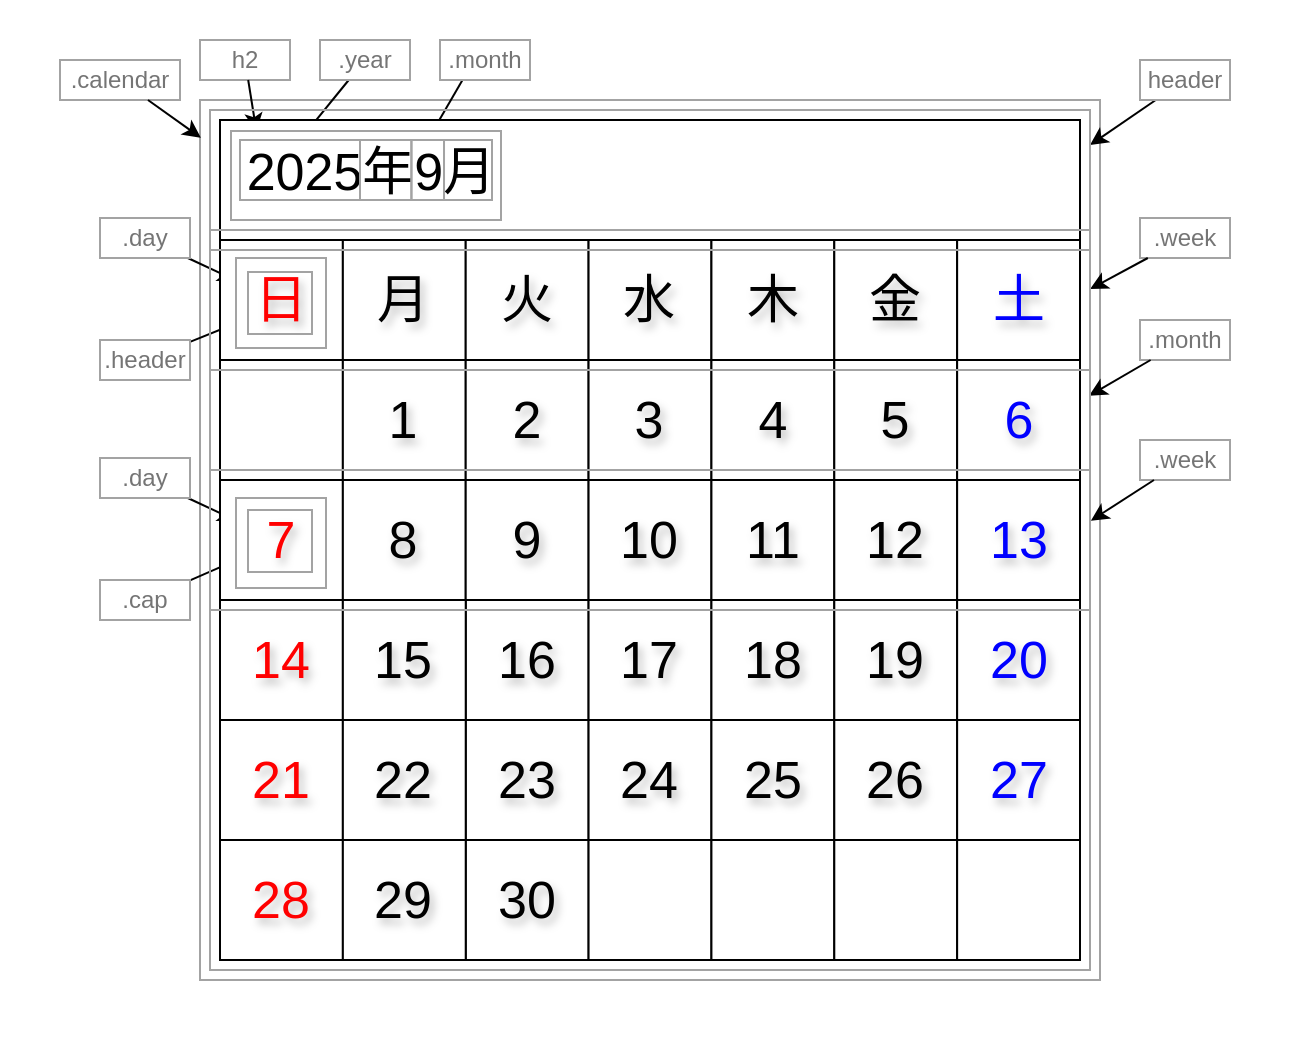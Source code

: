 <mxfile>
    <diagram id="SCU5DN29UaH0Jmi82Fon" name="グリッド表示">
        <mxGraphModel dx="1216" dy="779" grid="1" gridSize="10" guides="1" tooltips="1" connect="1" arrows="1" fold="1" page="1" pageScale="1" pageWidth="827" pageHeight="1169" math="0" shadow="0">
            <root>
                <mxCell id="0"/>
                <mxCell id="1" parent="0"/>
                <mxCell id="kNxxIQX6q6KvaHjpF66y-141" value="" style="group" parent="1" vertex="1" connectable="0">
                    <mxGeometry width="650" height="520" as="geometry"/>
                </mxCell>
                <mxCell id="Ry6TbUcTh6-znkTq9k22-141" value="" style="rounded=0;whiteSpace=wrap;html=1;fillColor=default;strokeColor=none;" parent="kNxxIQX6q6KvaHjpF66y-141" vertex="1">
                    <mxGeometry width="650" height="520" as="geometry"/>
                </mxCell>
                <mxCell id="134" value="" style="rounded=0;whiteSpace=wrap;html=1;fillColor=none;strokeColor=#A3A3A3;" parent="kNxxIQX6q6KvaHjpF66y-141" vertex="1">
                    <mxGeometry x="100" y="50" width="450" height="440" as="geometry"/>
                </mxCell>
                <mxCell id="113" style="edgeStyle=none;html=1;entryX=0.5;entryY=0;entryDx=0;entryDy=0;" parent="kNxxIQX6q6KvaHjpF66y-141" source="112" target="50" edge="1">
                    <mxGeometry relative="1" as="geometry"/>
                </mxCell>
                <mxCell id="112" value=".year" style="rounded=0;whiteSpace=wrap;html=1;fillColor=none;strokeColor=light-dark(#a3a3a3, #ededed);fontStyle=0;fontColor=#757575;" parent="kNxxIQX6q6KvaHjpF66y-141" vertex="1">
                    <mxGeometry x="160" y="20" width="45" height="20" as="geometry"/>
                </mxCell>
                <mxCell id="115" style="edgeStyle=none;html=1;exitX=0.25;exitY=1;exitDx=0;exitDy=0;entryX=0.5;entryY=0;entryDx=0;entryDy=0;" parent="kNxxIQX6q6KvaHjpF66y-141" source="114" target="52" edge="1">
                    <mxGeometry relative="1" as="geometry"/>
                </mxCell>
                <mxCell id="114" value=".month" style="rounded=0;whiteSpace=wrap;html=1;fillColor=none;strokeColor=light-dark(#a3a3a3, #ededed);fontStyle=0;fontColor=#757575;" parent="kNxxIQX6q6KvaHjpF66y-141" vertex="1">
                    <mxGeometry x="220" y="20" width="45" height="20" as="geometry"/>
                </mxCell>
                <mxCell id="116" value=".week" style="rounded=0;whiteSpace=wrap;html=1;fillColor=none;strokeColor=light-dark(#a3a3a3, #ededed);fontStyle=0;fontColor=#757575;" parent="kNxxIQX6q6KvaHjpF66y-141" vertex="1">
                    <mxGeometry x="570" y="109" width="45" height="20" as="geometry"/>
                </mxCell>
                <mxCell id="117" style="edgeStyle=none;html=1;entryX=1;entryY=0.422;entryDx=0;entryDy=0;entryPerimeter=0;" parent="kNxxIQX6q6KvaHjpF66y-141" source="116" target="55" edge="1">
                    <mxGeometry relative="1" as="geometry"/>
                </mxCell>
                <mxCell id="118" value=".week" style="rounded=0;whiteSpace=wrap;html=1;fillColor=none;strokeColor=light-dark(#a3a3a3, #ededed);fontStyle=0;fontColor=#757575;" parent="kNxxIQX6q6KvaHjpF66y-141" vertex="1">
                    <mxGeometry x="570" y="220" width="45" height="20" as="geometry"/>
                </mxCell>
                <mxCell id="119" style="edgeStyle=none;html=1;entryX=1.001;entryY=0.362;entryDx=0;entryDy=0;entryPerimeter=0;" parent="kNxxIQX6q6KvaHjpF66y-141" source="118" target="107" edge="1">
                    <mxGeometry relative="1" as="geometry"/>
                </mxCell>
                <mxCell id="121" style="edgeStyle=none;html=1;entryX=0;entryY=0.25;entryDx=0;entryDy=0;" parent="kNxxIQX6q6KvaHjpF66y-141" source="120" target="106" edge="1">
                    <mxGeometry relative="1" as="geometry"/>
                </mxCell>
                <mxCell id="120" value=".day" style="rounded=0;whiteSpace=wrap;html=1;fillColor=none;strokeColor=light-dark(#a3a3a3, #ededed);fontStyle=0;fontColor=#757575;" parent="kNxxIQX6q6KvaHjpF66y-141" vertex="1">
                    <mxGeometry x="50" y="109" width="45" height="20" as="geometry"/>
                </mxCell>
                <mxCell id="123" style="edgeStyle=none;html=1;entryX=0;entryY=0.25;entryDx=0;entryDy=0;" parent="kNxxIQX6q6KvaHjpF66y-141" source="122" target="108" edge="1">
                    <mxGeometry relative="1" as="geometry"/>
                </mxCell>
                <mxCell id="122" value=".day" style="rounded=0;whiteSpace=wrap;html=1;fillColor=none;strokeColor=light-dark(#a3a3a3, #ededed);fontStyle=0;fontColor=#757575;" parent="kNxxIQX6q6KvaHjpF66y-141" vertex="1">
                    <mxGeometry x="50" y="229" width="45" height="20" as="geometry"/>
                </mxCell>
                <mxCell id="127" style="edgeStyle=none;html=1;" parent="kNxxIQX6q6KvaHjpF66y-141" source="126" target="124" edge="1">
                    <mxGeometry relative="1" as="geometry"/>
                </mxCell>
                <mxCell id="126" value=".cap" style="rounded=0;whiteSpace=wrap;html=1;fillColor=none;strokeColor=light-dark(#a3a3a3, #ededed);fontStyle=0;fontColor=#757575;" parent="kNxxIQX6q6KvaHjpF66y-141" vertex="1">
                    <mxGeometry x="50" y="290" width="45" height="20" as="geometry"/>
                </mxCell>
                <mxCell id="130" style="edgeStyle=none;html=1;entryX=1;entryY=0.25;entryDx=0;entryDy=0;" parent="kNxxIQX6q6KvaHjpF66y-141" source="129" target="128" edge="1">
                    <mxGeometry relative="1" as="geometry"/>
                </mxCell>
                <mxCell id="129" value="header" style="rounded=0;whiteSpace=wrap;html=1;fillColor=none;strokeColor=light-dark(#a3a3a3, #ededed);fontStyle=0;fontColor=#757575;" parent="kNxxIQX6q6KvaHjpF66y-141" vertex="1">
                    <mxGeometry x="570" y="30" width="45" height="20" as="geometry"/>
                </mxCell>
                <mxCell id="132" value="h2" style="rounded=0;whiteSpace=wrap;html=1;fillColor=none;strokeColor=light-dark(#a3a3a3, #ededed);fontStyle=0;fontColor=#757575;" parent="kNxxIQX6q6KvaHjpF66y-141" vertex="1">
                    <mxGeometry x="100" y="20" width="45" height="20" as="geometry"/>
                </mxCell>
                <mxCell id="133" style="edgeStyle=none;html=1;entryX=0.094;entryY=0.001;entryDx=0;entryDy=0;entryPerimeter=0;" parent="kNxxIQX6q6KvaHjpF66y-141" source="132" target="131" edge="1">
                    <mxGeometry relative="1" as="geometry"/>
                </mxCell>
                <mxCell id="135" value=".calendar" style="rounded=0;whiteSpace=wrap;html=1;fillColor=none;strokeColor=light-dark(#a3a3a3, #ededed);fontStyle=0;fontColor=#757575;" parent="kNxxIQX6q6KvaHjpF66y-141" vertex="1">
                    <mxGeometry x="30" y="30" width="60" height="20" as="geometry"/>
                </mxCell>
                <mxCell id="137" style="edgeStyle=none;html=1;entryX=0.001;entryY=0.043;entryDx=0;entryDy=0;entryPerimeter=0;" parent="kNxxIQX6q6KvaHjpF66y-141" source="135" target="134" edge="1">
                    <mxGeometry relative="1" as="geometry"/>
                </mxCell>
                <mxCell id="141" style="edgeStyle=none;html=1;entryX=0;entryY=0.75;entryDx=0;entryDy=0;" parent="kNxxIQX6q6KvaHjpF66y-141" source="140" target="138" edge="1">
                    <mxGeometry relative="1" as="geometry"/>
                </mxCell>
                <mxCell id="140" value=".header" style="rounded=0;whiteSpace=wrap;html=1;fillColor=none;strokeColor=light-dark(#a3a3a3, #ededed);fontStyle=0;fontColor=#757575;" parent="kNxxIQX6q6KvaHjpF66y-141" vertex="1">
                    <mxGeometry x="50" y="170" width="45" height="20" as="geometry"/>
                </mxCell>
                <mxCell id="iskRbFnMrTEnTFIFkzji-142" value=".month" style="rounded=0;whiteSpace=wrap;html=1;fillColor=none;strokeColor=light-dark(#a3a3a3, #ededed);fontStyle=0;fontColor=#757575;" parent="kNxxIQX6q6KvaHjpF66y-141" vertex="1">
                    <mxGeometry x="570" y="160" width="45" height="20" as="geometry"/>
                </mxCell>
                <mxCell id="iskRbFnMrTEnTFIFkzji-143" style="edgeStyle=none;html=1;entryX=0.999;entryY=0.224;entryDx=0;entryDy=0;entryPerimeter=0;" parent="kNxxIQX6q6KvaHjpF66y-141" source="iskRbFnMrTEnTFIFkzji-142" target="iskRbFnMrTEnTFIFkzji-141" edge="1">
                    <mxGeometry relative="1" as="geometry"/>
                </mxCell>
                <mxCell id="2" value="日" style="rounded=0;whiteSpace=wrap;html=1;fontSize=26;fontColor=light-dark(#ff0000, #ededed);textShadow=1;" parent="kNxxIQX6q6KvaHjpF66y-141" vertex="1">
                    <mxGeometry x="110" y="120" width="61.429" height="60" as="geometry"/>
                </mxCell>
                <mxCell id="3" value="月" style="rounded=0;whiteSpace=wrap;html=1;fontSize=26;fontColor=light-dark(#000000,#EDEDED);textShadow=1;" parent="kNxxIQX6q6KvaHjpF66y-141" vertex="1">
                    <mxGeometry x="171.429" y="120" width="61.429" height="60" as="geometry"/>
                </mxCell>
                <mxCell id="4" value="火" style="rounded=0;whiteSpace=wrap;html=1;fontSize=26;fontColor=light-dark(#000000,#EDEDED);textShadow=1;" parent="kNxxIQX6q6KvaHjpF66y-141" vertex="1">
                    <mxGeometry x="232.857" y="120" width="61.429" height="60" as="geometry"/>
                </mxCell>
                <mxCell id="5" value="水" style="rounded=0;whiteSpace=wrap;html=1;fontSize=26;fontColor=light-dark(#000000,#EDEDED);textShadow=1;" parent="kNxxIQX6q6KvaHjpF66y-141" vertex="1">
                    <mxGeometry x="294.286" y="120" width="61.429" height="60" as="geometry"/>
                </mxCell>
                <mxCell id="6" value="木" style="rounded=0;whiteSpace=wrap;html=1;fontSize=26;fontColor=light-dark(#000000,#EDEDED);textShadow=1;" parent="kNxxIQX6q6KvaHjpF66y-141" vertex="1">
                    <mxGeometry x="355.714" y="120" width="61.429" height="60" as="geometry"/>
                </mxCell>
                <mxCell id="7" value="金" style="rounded=0;whiteSpace=wrap;html=1;fontSize=26;fontColor=light-dark(#000000,#EDEDED);textShadow=1;" parent="kNxxIQX6q6KvaHjpF66y-141" vertex="1">
                    <mxGeometry x="417.143" y="120" width="61.429" height="60" as="geometry"/>
                </mxCell>
                <mxCell id="8" value="土" style="rounded=0;whiteSpace=wrap;html=1;fontSize=26;fontColor=light-dark(#0000FF,#EDEDED);textShadow=1;" parent="kNxxIQX6q6KvaHjpF66y-141" vertex="1">
                    <mxGeometry x="478.571" y="120" width="61.429" height="60" as="geometry"/>
                </mxCell>
                <mxCell id="10" value="" style="rounded=0;whiteSpace=wrap;html=1;fontSize=26;" parent="kNxxIQX6q6KvaHjpF66y-141" vertex="1">
                    <mxGeometry x="110" y="60" width="430" height="60" as="geometry"/>
                </mxCell>
                <mxCell id="9" value="2025年9月" style="text;html=1;align=center;verticalAlign=middle;resizable=0;points=[];autosize=1;strokeColor=none;fillColor=none;fontSize=26;" parent="kNxxIQX6q6KvaHjpF66y-141" vertex="1">
                    <mxGeometry x="110" y="66" width="150" height="40" as="geometry"/>
                </mxCell>
                <mxCell id="11" value="" style="rounded=0;whiteSpace=wrap;html=1;fontSize=26;fontColor=light-dark(#ff0000, #ededed);textShadow=1;" parent="kNxxIQX6q6KvaHjpF66y-141" vertex="1">
                    <mxGeometry x="110" y="180" width="61.429" height="60" as="geometry"/>
                </mxCell>
                <mxCell id="12" value="1" style="rounded=0;whiteSpace=wrap;html=1;fontSize=26;fontColor=light-dark(#000000,#EDEDED);textShadow=1;" parent="kNxxIQX6q6KvaHjpF66y-141" vertex="1">
                    <mxGeometry x="171.429" y="180" width="61.429" height="60" as="geometry"/>
                </mxCell>
                <mxCell id="13" value="2" style="rounded=0;whiteSpace=wrap;html=1;fontSize=26;fontColor=light-dark(#000000,#EDEDED);textShadow=1;" parent="kNxxIQX6q6KvaHjpF66y-141" vertex="1">
                    <mxGeometry x="232.857" y="180" width="61.429" height="60" as="geometry"/>
                </mxCell>
                <mxCell id="14" value="3" style="rounded=0;whiteSpace=wrap;html=1;fontSize=26;fontColor=light-dark(#000000,#EDEDED);textShadow=1;" parent="kNxxIQX6q6KvaHjpF66y-141" vertex="1">
                    <mxGeometry x="294.286" y="180" width="61.429" height="60" as="geometry"/>
                </mxCell>
                <mxCell id="15" value="4" style="rounded=0;whiteSpace=wrap;html=1;fontSize=26;fontColor=light-dark(#000000,#EDEDED);textShadow=1;" parent="kNxxIQX6q6KvaHjpF66y-141" vertex="1">
                    <mxGeometry x="355.714" y="180" width="61.429" height="60" as="geometry"/>
                </mxCell>
                <mxCell id="16" value="5" style="rounded=0;whiteSpace=wrap;html=1;fontSize=26;fontColor=light-dark(#000000,#EDEDED);textShadow=1;" parent="kNxxIQX6q6KvaHjpF66y-141" vertex="1">
                    <mxGeometry x="417.143" y="180" width="61.429" height="60" as="geometry"/>
                </mxCell>
                <mxCell id="17" value="6" style="rounded=0;whiteSpace=wrap;html=1;fontSize=26;fontColor=light-dark(#0000FF,#EDEDED);textShadow=1;" parent="kNxxIQX6q6KvaHjpF66y-141" vertex="1">
                    <mxGeometry x="478.571" y="180" width="61.429" height="60" as="geometry"/>
                </mxCell>
                <mxCell id="18" value="7" style="rounded=0;whiteSpace=wrap;html=1;fontSize=26;fontColor=light-dark(#ff0000, #ededed);textShadow=1;" parent="kNxxIQX6q6KvaHjpF66y-141" vertex="1">
                    <mxGeometry x="110" y="240" width="61.429" height="60" as="geometry"/>
                </mxCell>
                <mxCell id="19" value="8" style="rounded=0;whiteSpace=wrap;html=1;fontSize=26;fontColor=light-dark(#000000,#EDEDED);textShadow=1;" parent="kNxxIQX6q6KvaHjpF66y-141" vertex="1">
                    <mxGeometry x="171.429" y="240" width="61.429" height="60" as="geometry"/>
                </mxCell>
                <mxCell id="20" value="9" style="rounded=0;whiteSpace=wrap;html=1;fontSize=26;fontColor=light-dark(#000000,#EDEDED);textShadow=1;" parent="kNxxIQX6q6KvaHjpF66y-141" vertex="1">
                    <mxGeometry x="232.857" y="240" width="61.429" height="60" as="geometry"/>
                </mxCell>
                <mxCell id="21" value="10" style="rounded=0;whiteSpace=wrap;html=1;fontSize=26;fontColor=light-dark(#000000,#EDEDED);textShadow=1;" parent="kNxxIQX6q6KvaHjpF66y-141" vertex="1">
                    <mxGeometry x="294.286" y="240" width="61.429" height="60" as="geometry"/>
                </mxCell>
                <mxCell id="22" value="11" style="rounded=0;whiteSpace=wrap;html=1;fontSize=26;fontColor=light-dark(#000000,#EDEDED);textShadow=1;" parent="kNxxIQX6q6KvaHjpF66y-141" vertex="1">
                    <mxGeometry x="355.714" y="240" width="61.429" height="60" as="geometry"/>
                </mxCell>
                <mxCell id="23" value="12" style="rounded=0;whiteSpace=wrap;html=1;fontSize=26;fontColor=light-dark(#000000,#EDEDED);textShadow=1;" parent="kNxxIQX6q6KvaHjpF66y-141" vertex="1">
                    <mxGeometry x="417.143" y="240" width="61.429" height="60" as="geometry"/>
                </mxCell>
                <mxCell id="24" value="13" style="rounded=0;whiteSpace=wrap;html=1;fontSize=26;fontColor=light-dark(#0000FF,#EDEDED);textShadow=1;" parent="kNxxIQX6q6KvaHjpF66y-141" vertex="1">
                    <mxGeometry x="478.571" y="240" width="61.429" height="60" as="geometry"/>
                </mxCell>
                <mxCell id="25" value="14" style="rounded=0;whiteSpace=wrap;html=1;fontSize=26;fontColor=light-dark(#ff0000, #ededed);textShadow=1;" parent="kNxxIQX6q6KvaHjpF66y-141" vertex="1">
                    <mxGeometry x="110" y="300" width="61.429" height="60" as="geometry"/>
                </mxCell>
                <mxCell id="26" value="16" style="rounded=0;whiteSpace=wrap;html=1;fontSize=26;fontColor=light-dark(#000000,#EDEDED);textShadow=1;" parent="kNxxIQX6q6KvaHjpF66y-141" vertex="1">
                    <mxGeometry x="232.857" y="300" width="61.429" height="60" as="geometry"/>
                </mxCell>
                <mxCell id="27" value="17" style="rounded=0;whiteSpace=wrap;html=1;fontSize=26;fontColor=light-dark(#000000,#EDEDED);textShadow=1;" parent="kNxxIQX6q6KvaHjpF66y-141" vertex="1">
                    <mxGeometry x="294.286" y="300" width="61.429" height="60" as="geometry"/>
                </mxCell>
                <mxCell id="28" value="18" style="rounded=0;whiteSpace=wrap;html=1;fontSize=26;fontColor=light-dark(#000000,#EDEDED);textShadow=1;" parent="kNxxIQX6q6KvaHjpF66y-141" vertex="1">
                    <mxGeometry x="355.714" y="300" width="61.429" height="60" as="geometry"/>
                </mxCell>
                <mxCell id="29" value="19" style="rounded=0;whiteSpace=wrap;html=1;fontSize=26;fontColor=light-dark(#000000,#EDEDED);textShadow=1;" parent="kNxxIQX6q6KvaHjpF66y-141" vertex="1">
                    <mxGeometry x="417.143" y="300" width="61.429" height="60" as="geometry"/>
                </mxCell>
                <mxCell id="30" value="20" style="rounded=0;whiteSpace=wrap;html=1;fontSize=26;fontColor=light-dark(#0000FF,#EDEDED);textShadow=1;" parent="kNxxIQX6q6KvaHjpF66y-141" vertex="1">
                    <mxGeometry x="478.571" y="300" width="61.429" height="60" as="geometry"/>
                </mxCell>
                <mxCell id="32" value="21" style="rounded=0;whiteSpace=wrap;html=1;fontSize=26;fontColor=light-dark(#ff0000, #ededed);textShadow=1;" parent="kNxxIQX6q6KvaHjpF66y-141" vertex="1">
                    <mxGeometry x="110" y="360" width="61.429" height="60" as="geometry"/>
                </mxCell>
                <mxCell id="33" value="23" style="rounded=0;whiteSpace=wrap;html=1;fontSize=26;fontColor=light-dark(#000000,#EDEDED);textShadow=1;" parent="kNxxIQX6q6KvaHjpF66y-141" vertex="1">
                    <mxGeometry x="232.857" y="360" width="61.429" height="60" as="geometry"/>
                </mxCell>
                <mxCell id="34" value="24" style="rounded=0;whiteSpace=wrap;html=1;fontSize=26;fontColor=light-dark(#000000,#EDEDED);textShadow=1;" parent="kNxxIQX6q6KvaHjpF66y-141" vertex="1">
                    <mxGeometry x="294.286" y="360" width="61.429" height="60" as="geometry"/>
                </mxCell>
                <mxCell id="35" value="25" style="rounded=0;whiteSpace=wrap;html=1;fontSize=26;fontColor=light-dark(#000000,#EDEDED);textShadow=1;" parent="kNxxIQX6q6KvaHjpF66y-141" vertex="1">
                    <mxGeometry x="355.714" y="360" width="61.429" height="60" as="geometry"/>
                </mxCell>
                <mxCell id="36" value="26" style="rounded=0;whiteSpace=wrap;html=1;fontSize=26;fontColor=light-dark(#000000,#EDEDED);textShadow=1;" parent="kNxxIQX6q6KvaHjpF66y-141" vertex="1">
                    <mxGeometry x="417.143" y="360" width="61.429" height="60" as="geometry"/>
                </mxCell>
                <mxCell id="37" value="27" style="rounded=0;whiteSpace=wrap;html=1;fontSize=26;fontColor=light-dark(#0000FF,#EDEDED);textShadow=1;" parent="kNxxIQX6q6KvaHjpF66y-141" vertex="1">
                    <mxGeometry x="478.571" y="360" width="61.429" height="60" as="geometry"/>
                </mxCell>
                <mxCell id="39" value="28" style="rounded=0;whiteSpace=wrap;html=1;fontSize=26;fontColor=light-dark(#ff0000, #ededed);textShadow=1;" parent="kNxxIQX6q6KvaHjpF66y-141" vertex="1">
                    <mxGeometry x="110" y="420" width="61.429" height="60" as="geometry"/>
                </mxCell>
                <mxCell id="40" value="30" style="rounded=0;whiteSpace=wrap;html=1;fontSize=26;fontColor=light-dark(#000000,#EDEDED);textShadow=1;" parent="kNxxIQX6q6KvaHjpF66y-141" vertex="1">
                    <mxGeometry x="232.857" y="420" width="61.429" height="60" as="geometry"/>
                </mxCell>
                <mxCell id="41" value="" style="rounded=0;whiteSpace=wrap;html=1;fontSize=26;fontColor=light-dark(#000000,#EDEDED);textShadow=1;" parent="kNxxIQX6q6KvaHjpF66y-141" vertex="1">
                    <mxGeometry x="294.286" y="420" width="61.429" height="60" as="geometry"/>
                </mxCell>
                <mxCell id="42" value="" style="rounded=0;whiteSpace=wrap;html=1;fontSize=26;fontColor=light-dark(#000000,#EDEDED);textShadow=1;" parent="kNxxIQX6q6KvaHjpF66y-141" vertex="1">
                    <mxGeometry x="355.714" y="420" width="61.429" height="60" as="geometry"/>
                </mxCell>
                <mxCell id="43" value="" style="rounded=0;whiteSpace=wrap;html=1;fontSize=26;fontColor=light-dark(#000000,#EDEDED);textShadow=1;" parent="kNxxIQX6q6KvaHjpF66y-141" vertex="1">
                    <mxGeometry x="417.143" y="420" width="61.429" height="60" as="geometry"/>
                </mxCell>
                <mxCell id="44" value="" style="rounded=0;whiteSpace=wrap;html=1;fontSize=26;fontColor=light-dark(#000000,#EDEDED);textShadow=1;" parent="kNxxIQX6q6KvaHjpF66y-141" vertex="1">
                    <mxGeometry x="478.571" y="420" width="61.429" height="60" as="geometry"/>
                </mxCell>
                <mxCell id="46" value="15" style="rounded=0;whiteSpace=wrap;html=1;fontSize=26;fontColor=light-dark(#000000,#EDEDED);textShadow=1;" parent="kNxxIQX6q6KvaHjpF66y-141" vertex="1">
                    <mxGeometry x="171.429" y="300" width="61.429" height="60" as="geometry"/>
                </mxCell>
                <mxCell id="47" value="22" style="rounded=0;whiteSpace=wrap;html=1;fontSize=26;fontColor=light-dark(#000000,#EDEDED);textShadow=1;" parent="kNxxIQX6q6KvaHjpF66y-141" vertex="1">
                    <mxGeometry x="171.429" y="360" width="61.429" height="60" as="geometry"/>
                </mxCell>
                <mxCell id="48" value="29" style="rounded=0;whiteSpace=wrap;html=1;fontSize=26;fontColor=light-dark(#000000,#EDEDED);textShadow=1;" parent="kNxxIQX6q6KvaHjpF66y-141" vertex="1">
                    <mxGeometry x="171.429" y="420" width="61.429" height="60" as="geometry"/>
                </mxCell>
                <mxCell id="50" value="" style="rounded=0;whiteSpace=wrap;html=1;fillColor=none;strokeColor=#A3A3A3;" parent="kNxxIQX6q6KvaHjpF66y-141" vertex="1">
                    <mxGeometry x="120" y="70" width="60" height="30" as="geometry"/>
                </mxCell>
                <mxCell id="51" value="" style="rounded=0;whiteSpace=wrap;html=1;fillColor=none;strokeColor=#A3A3A3;" parent="kNxxIQX6q6KvaHjpF66y-141" vertex="1">
                    <mxGeometry x="180" y="70" width="25.71" height="30" as="geometry"/>
                </mxCell>
                <mxCell id="52" value="" style="rounded=0;whiteSpace=wrap;html=1;fillColor=none;strokeColor=#A3A3A3;imageWidth=25;" parent="kNxxIQX6q6KvaHjpF66y-141" vertex="1">
                    <mxGeometry x="205.71" y="70" width="16.3" height="30" as="geometry"/>
                </mxCell>
                <mxCell id="53" value="" style="rounded=0;whiteSpace=wrap;html=1;fillColor=none;strokeColor=#A3A3A3;" parent="kNxxIQX6q6KvaHjpF66y-141" vertex="1">
                    <mxGeometry x="222" y="70" width="24" height="30" as="geometry"/>
                </mxCell>
                <mxCell id="55" value="" style="rounded=0;whiteSpace=wrap;html=1;fillColor=none;strokeColor=#A3A3A3;" parent="kNxxIQX6q6KvaHjpF66y-141" vertex="1">
                    <mxGeometry x="105" y="115" width="440" height="70" as="geometry"/>
                </mxCell>
                <mxCell id="106" value="" style="rounded=0;whiteSpace=wrap;html=1;fillColor=none;strokeColor=#A3A3A3;" parent="kNxxIQX6q6KvaHjpF66y-141" vertex="1">
                    <mxGeometry x="118" y="129" width="45" height="45" as="geometry"/>
                </mxCell>
                <mxCell id="107" value="" style="rounded=0;whiteSpace=wrap;html=1;fillColor=none;strokeColor=#A3A3A3;" parent="kNxxIQX6q6KvaHjpF66y-141" vertex="1">
                    <mxGeometry x="105" y="235" width="440" height="70" as="geometry"/>
                </mxCell>
                <mxCell id="108" value="" style="rounded=0;whiteSpace=wrap;html=1;fillColor=none;strokeColor=#A3A3A3;" parent="kNxxIQX6q6KvaHjpF66y-141" vertex="1">
                    <mxGeometry x="118" y="249" width="45" height="45" as="geometry"/>
                </mxCell>
                <mxCell id="124" value="" style="rounded=0;whiteSpace=wrap;html=1;fillColor=none;strokeColor=#A3A3A3;" parent="kNxxIQX6q6KvaHjpF66y-141" vertex="1">
                    <mxGeometry x="124" y="255" width="32" height="31" as="geometry"/>
                </mxCell>
                <mxCell id="128" value="" style="rounded=0;whiteSpace=wrap;html=1;fillColor=none;strokeColor=#A3A3A3;" parent="kNxxIQX6q6KvaHjpF66y-141" vertex="1">
                    <mxGeometry x="105" y="55" width="440" height="70" as="geometry"/>
                </mxCell>
                <mxCell id="131" value="" style="rounded=0;whiteSpace=wrap;html=1;fillColor=none;strokeColor=#A3A3A3;" parent="kNxxIQX6q6KvaHjpF66y-141" vertex="1">
                    <mxGeometry x="115.5" y="65.5" width="135" height="44.5" as="geometry"/>
                </mxCell>
                <mxCell id="138" value="" style="rounded=0;whiteSpace=wrap;html=1;fillColor=none;strokeColor=#A3A3A3;" parent="kNxxIQX6q6KvaHjpF66y-141" vertex="1">
                    <mxGeometry x="124" y="136" width="32" height="31" as="geometry"/>
                </mxCell>
                <mxCell id="iskRbFnMrTEnTFIFkzji-141" value="" style="rounded=0;whiteSpace=wrap;html=1;fillColor=none;strokeColor=#A3A3A3;" parent="kNxxIQX6q6KvaHjpF66y-141" vertex="1">
                    <mxGeometry x="105" y="115" width="440" height="370" as="geometry"/>
                </mxCell>
            </root>
        </mxGraphModel>
    </diagram>
    <diagram name="リスト表示1" id="28GqpgISlev73tq-Fr3T">
        <mxGraphModel dx="1167" dy="779" grid="1" gridSize="10" guides="1" tooltips="1" connect="1" arrows="1" fold="1" page="1" pageScale="1" pageWidth="827" pageHeight="1169" math="0" shadow="0">
            <root>
                <mxCell id="6uVQa-vzoG2pNKijxR58-0"/>
                <mxCell id="6uVQa-vzoG2pNKijxR58-1" parent="6uVQa-vzoG2pNKijxR58-0"/>
                <mxCell id="6uVQa-vzoG2pNKijxR58-60" value="" style="rounded=0;whiteSpace=wrap;html=1;fillColor=default;strokeColor=none;" parent="6uVQa-vzoG2pNKijxR58-1" vertex="1">
                    <mxGeometry width="650" height="520" as="geometry"/>
                </mxCell>
                <mxCell id="6uVQa-vzoG2pNKijxR58-2" value="" style="rounded=0;whiteSpace=wrap;html=1;fillColor=none;strokeColor=#A3A3A3;" parent="6uVQa-vzoG2pNKijxR58-1" vertex="1">
                    <mxGeometry x="85" y="50" width="460" height="440" as="geometry"/>
                </mxCell>
                <mxCell id="6uVQa-vzoG2pNKijxR58-61" style="edgeStyle=none;html=1;entryX=0.5;entryY=0;entryDx=0;entryDy=0;" parent="6uVQa-vzoG2pNKijxR58-1" source="6uVQa-vzoG2pNKijxR58-62" target="6uVQa-vzoG2pNKijxR58-48" edge="1">
                    <mxGeometry relative="1" as="geometry"/>
                </mxCell>
                <mxCell id="6uVQa-vzoG2pNKijxR58-62" value=".year" style="rounded=0;whiteSpace=wrap;html=1;fillColor=none;strokeColor=light-dark(#a3a3a3, #ededed);fontStyle=0;fontColor=#757575;" parent="6uVQa-vzoG2pNKijxR58-1" vertex="1">
                    <mxGeometry x="150" y="20" width="45" height="20" as="geometry"/>
                </mxCell>
                <mxCell id="6uVQa-vzoG2pNKijxR58-63" style="edgeStyle=none;html=1;exitX=0.25;exitY=1;exitDx=0;exitDy=0;entryX=0.5;entryY=0;entryDx=0;entryDy=0;" parent="6uVQa-vzoG2pNKijxR58-1" source="6uVQa-vzoG2pNKijxR58-64" target="6uVQa-vzoG2pNKijxR58-50" edge="1">
                    <mxGeometry relative="1" as="geometry"/>
                </mxCell>
                <mxCell id="6uVQa-vzoG2pNKijxR58-64" value=".month" style="rounded=0;whiteSpace=wrap;html=1;fillColor=none;strokeColor=light-dark(#a3a3a3, #ededed);fontStyle=0;fontColor=#757575;" parent="6uVQa-vzoG2pNKijxR58-1" vertex="1">
                    <mxGeometry x="210" y="20" width="45" height="20" as="geometry"/>
                </mxCell>
                <mxCell id="6uVQa-vzoG2pNKijxR58-67" value=".week" style="rounded=0;whiteSpace=wrap;html=1;fillColor=none;strokeColor=light-dark(#a3a3a3, #ededed);fontStyle=0;fontColor=#757575;" parent="6uVQa-vzoG2pNKijxR58-1" vertex="1">
                    <mxGeometry x="560" y="125" width="45" height="20" as="geometry"/>
                </mxCell>
                <mxCell id="6uVQa-vzoG2pNKijxR58-68" style="edgeStyle=none;html=1;entryX=1.001;entryY=0.362;entryDx=0;entryDy=0;entryPerimeter=0;" parent="6uVQa-vzoG2pNKijxR58-1" source="6uVQa-vzoG2pNKijxR58-67" target="6uVQa-vzoG2pNKijxR58-54" edge="1">
                    <mxGeometry relative="1" as="geometry"/>
                </mxCell>
                <mxCell id="6uVQa-vzoG2pNKijxR58-72" value=".cap" style="rounded=0;whiteSpace=wrap;html=1;fillColor=none;strokeColor=light-dark(#a3a3a3, #ededed);fontStyle=0;fontColor=#757575;" parent="6uVQa-vzoG2pNKijxR58-1" vertex="1">
                    <mxGeometry x="20" y="95" width="45" height="20" as="geometry"/>
                </mxCell>
                <mxCell id="6uVQa-vzoG2pNKijxR58-74" value=".day" style="rounded=0;whiteSpace=wrap;html=1;fillColor=none;strokeColor=light-dark(#a3a3a3, #ededed);fontStyle=0;fontColor=#757575;" parent="6uVQa-vzoG2pNKijxR58-1" vertex="1">
                    <mxGeometry x="20" y="170" width="45" height="20" as="geometry"/>
                </mxCell>
                <mxCell id="6uVQa-vzoG2pNKijxR58-75" style="edgeStyle=none;html=1;entryX=1;entryY=0.25;entryDx=0;entryDy=0;" parent="6uVQa-vzoG2pNKijxR58-1" source="6uVQa-vzoG2pNKijxR58-76" target="6uVQa-vzoG2pNKijxR58-57" edge="1">
                    <mxGeometry relative="1" as="geometry"/>
                </mxCell>
                <mxCell id="6uVQa-vzoG2pNKijxR58-76" value="header" style="rounded=0;whiteSpace=wrap;html=1;fillColor=none;strokeColor=light-dark(#a3a3a3, #ededed);fontStyle=0;fontColor=#757575;" parent="6uVQa-vzoG2pNKijxR58-1" vertex="1">
                    <mxGeometry x="560" y="30" width="45" height="20" as="geometry"/>
                </mxCell>
                <mxCell id="6uVQa-vzoG2pNKijxR58-77" value="h2" style="rounded=0;whiteSpace=wrap;html=1;fillColor=none;strokeColor=light-dark(#a3a3a3, #ededed);fontStyle=0;fontColor=#757575;" parent="6uVQa-vzoG2pNKijxR58-1" vertex="1">
                    <mxGeometry x="90" y="20" width="45" height="20" as="geometry"/>
                </mxCell>
                <mxCell id="6uVQa-vzoG2pNKijxR58-78" style="edgeStyle=none;html=1;entryX=0.094;entryY=0.001;entryDx=0;entryDy=0;entryPerimeter=0;" parent="6uVQa-vzoG2pNKijxR58-1" source="6uVQa-vzoG2pNKijxR58-77" target="6uVQa-vzoG2pNKijxR58-58" edge="1">
                    <mxGeometry relative="1" as="geometry"/>
                </mxCell>
                <mxCell id="6uVQa-vzoG2pNKijxR58-79" value=".calendar" style="rounded=0;whiteSpace=wrap;html=1;fillColor=none;strokeColor=light-dark(#a3a3a3, #ededed);fontStyle=0;fontColor=#757575;" parent="6uVQa-vzoG2pNKijxR58-1" vertex="1">
                    <mxGeometry x="20" y="30" width="60" height="20" as="geometry"/>
                </mxCell>
                <mxCell id="6uVQa-vzoG2pNKijxR58-80" style="edgeStyle=none;html=1;entryX=0.001;entryY=0.043;entryDx=0;entryDy=0;entryPerimeter=0;" parent="6uVQa-vzoG2pNKijxR58-1" source="6uVQa-vzoG2pNKijxR58-79" target="6uVQa-vzoG2pNKijxR58-2" edge="1">
                    <mxGeometry relative="1" as="geometry"/>
                </mxCell>
                <mxCell id="6uVQa-vzoG2pNKijxR58-83" value=".month" style="rounded=0;whiteSpace=wrap;html=1;fillColor=none;strokeColor=light-dark(#a3a3a3, #ededed);fontStyle=0;fontColor=#757575;" parent="6uVQa-vzoG2pNKijxR58-1" vertex="1">
                    <mxGeometry x="560.0" y="90" width="45" height="20" as="geometry"/>
                </mxCell>
                <mxCell id="6uVQa-vzoG2pNKijxR58-84" style="edgeStyle=none;html=1;entryX=1.002;entryY=0.036;entryDx=0;entryDy=0;entryPerimeter=0;" parent="6uVQa-vzoG2pNKijxR58-1" source="6uVQa-vzoG2pNKijxR58-83" target="6uVQa-vzoG2pNKijxR58-59" edge="1">
                    <mxGeometry relative="1" as="geometry"/>
                </mxCell>
                <mxCell id="6uVQa-vzoG2pNKijxR58-11" value="" style="rounded=0;whiteSpace=wrap;html=1;fontSize=26;" parent="6uVQa-vzoG2pNKijxR58-1" vertex="1">
                    <mxGeometry x="100" y="60" width="430" height="60" as="geometry"/>
                </mxCell>
                <mxCell id="6uVQa-vzoG2pNKijxR58-12" value="2025年9月" style="text;html=1;align=center;verticalAlign=middle;resizable=0;points=[];autosize=1;strokeColor=none;fillColor=none;fontSize=26;" parent="6uVQa-vzoG2pNKijxR58-1" vertex="1">
                    <mxGeometry x="100" y="66" width="150" height="40" as="geometry"/>
                </mxCell>
                <mxCell id="6uVQa-vzoG2pNKijxR58-13" value="" style="rounded=0;whiteSpace=wrap;html=1;fontSize=26;fontColor=light-dark(#ff0000, #ededed);textShadow=1;" parent="6uVQa-vzoG2pNKijxR58-1" vertex="1">
                    <mxGeometry x="100" y="120" width="430" height="50" as="geometry"/>
                </mxCell>
                <mxCell id="6uVQa-vzoG2pNKijxR58-14" value="1" style="rounded=0;whiteSpace=wrap;html=1;fontSize=26;fontColor=light-dark(#000000,#EDEDED);textShadow=1;strokeColor=none;fillColor=none;" parent="6uVQa-vzoG2pNKijxR58-1" vertex="1">
                    <mxGeometry x="100" y="120" width="40" height="50" as="geometry"/>
                </mxCell>
                <mxCell id="6uVQa-vzoG2pNKijxR58-48" value="" style="rounded=0;whiteSpace=wrap;html=1;fillColor=none;strokeColor=#A3A3A3;" parent="6uVQa-vzoG2pNKijxR58-1" vertex="1">
                    <mxGeometry x="110" y="70" width="60" height="30" as="geometry"/>
                </mxCell>
                <mxCell id="6uVQa-vzoG2pNKijxR58-49" value="" style="rounded=0;whiteSpace=wrap;html=1;fillColor=none;strokeColor=#A3A3A3;" parent="6uVQa-vzoG2pNKijxR58-1" vertex="1">
                    <mxGeometry x="170" y="70" width="25.71" height="30" as="geometry"/>
                </mxCell>
                <mxCell id="6uVQa-vzoG2pNKijxR58-50" value="" style="rounded=0;whiteSpace=wrap;html=1;fillColor=none;strokeColor=#A3A3A3;imageWidth=25;" parent="6uVQa-vzoG2pNKijxR58-1" vertex="1">
                    <mxGeometry x="195.71" y="70" width="16.3" height="30" as="geometry"/>
                </mxCell>
                <mxCell id="6uVQa-vzoG2pNKijxR58-51" value="" style="rounded=0;whiteSpace=wrap;html=1;fillColor=none;strokeColor=#A3A3A3;" parent="6uVQa-vzoG2pNKijxR58-1" vertex="1">
                    <mxGeometry x="212" y="70" width="24" height="30" as="geometry"/>
                </mxCell>
                <mxCell id="6uVQa-vzoG2pNKijxR58-57" value="" style="rounded=0;whiteSpace=wrap;html=1;fillColor=none;strokeColor=#A3A3A3;" parent="6uVQa-vzoG2pNKijxR58-1" vertex="1">
                    <mxGeometry x="95" y="55" width="440" height="70" as="geometry"/>
                </mxCell>
                <mxCell id="6uVQa-vzoG2pNKijxR58-58" value="" style="rounded=0;whiteSpace=wrap;html=1;fillColor=none;strokeColor=#A3A3A3;" parent="6uVQa-vzoG2pNKijxR58-1" vertex="1">
                    <mxGeometry x="105.5" y="65.5" width="135" height="44.5" as="geometry"/>
                </mxCell>
                <mxCell id="6uVQa-vzoG2pNKijxR58-5" value="月" style="rounded=0;whiteSpace=wrap;html=1;fontSize=26;fontColor=light-dark(#000000,#EDEDED);textShadow=1;fillColor=none;strokeColor=none;" parent="6uVQa-vzoG2pNKijxR58-1" vertex="1">
                    <mxGeometry x="135" y="120" width="45.71" height="50" as="geometry"/>
                </mxCell>
                <mxCell id="R-96XlTKd3N11zsCQrz8-0" value="" style="rounded=0;whiteSpace=wrap;html=1;fontSize=26;fontColor=light-dark(#ff0000, #ededed);textShadow=1;" parent="6uVQa-vzoG2pNKijxR58-1" vertex="1">
                    <mxGeometry x="100" y="170" width="430" height="50" as="geometry"/>
                </mxCell>
                <mxCell id="R-96XlTKd3N11zsCQrz8-1" value="2" style="rounded=0;whiteSpace=wrap;html=1;fontSize=26;fontColor=light-dark(#000000,#EDEDED);textShadow=1;strokeColor=none;fillColor=none;" parent="6uVQa-vzoG2pNKijxR58-1" vertex="1">
                    <mxGeometry x="100" y="170" width="40" height="50" as="geometry"/>
                </mxCell>
                <mxCell id="R-96XlTKd3N11zsCQrz8-2" value="&lt;span style=&quot;color: rgb(0, 0, 0);&quot;&gt;火&lt;/span&gt;" style="rounded=0;whiteSpace=wrap;html=1;fontSize=26;fontColor=light-dark(#000000,#EDEDED);textShadow=1;fillColor=none;strokeColor=none;" parent="6uVQa-vzoG2pNKijxR58-1" vertex="1">
                    <mxGeometry x="135" y="170" width="45.71" height="50" as="geometry"/>
                </mxCell>
                <mxCell id="R-96XlTKd3N11zsCQrz8-3" value="" style="rounded=0;whiteSpace=wrap;html=1;fontSize=26;fontColor=light-dark(#ff0000, #ededed);textShadow=1;" parent="6uVQa-vzoG2pNKijxR58-1" vertex="1">
                    <mxGeometry x="100" y="220" width="430" height="50" as="geometry"/>
                </mxCell>
                <mxCell id="R-96XlTKd3N11zsCQrz8-4" value="3" style="rounded=0;whiteSpace=wrap;html=1;fontSize=26;fontColor=light-dark(#000000,#EDEDED);textShadow=1;strokeColor=none;fillColor=none;" parent="6uVQa-vzoG2pNKijxR58-1" vertex="1">
                    <mxGeometry x="100" y="220" width="40" height="50" as="geometry"/>
                </mxCell>
                <mxCell id="R-96XlTKd3N11zsCQrz8-5" value="&lt;span style=&quot;color: rgb(0, 0, 0);&quot;&gt;水&lt;/span&gt;" style="rounded=0;whiteSpace=wrap;html=1;fontSize=26;fontColor=light-dark(#000000,#EDEDED);textShadow=1;fillColor=none;strokeColor=none;" parent="6uVQa-vzoG2pNKijxR58-1" vertex="1">
                    <mxGeometry x="135" y="220" width="45.71" height="50" as="geometry"/>
                </mxCell>
                <mxCell id="R-96XlTKd3N11zsCQrz8-6" value="" style="rounded=0;whiteSpace=wrap;html=1;fontSize=26;fontColor=light-dark(#ff0000, #ededed);textShadow=1;" parent="6uVQa-vzoG2pNKijxR58-1" vertex="1">
                    <mxGeometry x="100" y="319" width="430" height="50" as="geometry"/>
                </mxCell>
                <mxCell id="R-96XlTKd3N11zsCQrz8-7" value="5" style="rounded=0;whiteSpace=wrap;html=1;fontSize=26;fontColor=light-dark(#000000,#EDEDED);textShadow=1;strokeColor=none;fillColor=none;" parent="6uVQa-vzoG2pNKijxR58-1" vertex="1">
                    <mxGeometry x="100" y="319" width="40" height="50" as="geometry"/>
                </mxCell>
                <mxCell id="R-96XlTKd3N11zsCQrz8-8" value="&lt;span style=&quot;color: rgb(0, 0, 0);&quot;&gt;金&lt;/span&gt;" style="rounded=0;whiteSpace=wrap;html=1;fontSize=26;fontColor=light-dark(#000000,#EDEDED);textShadow=1;fillColor=none;strokeColor=none;" parent="6uVQa-vzoG2pNKijxR58-1" vertex="1">
                    <mxGeometry x="135" y="319" width="45.71" height="50" as="geometry"/>
                </mxCell>
                <mxCell id="R-96XlTKd3N11zsCQrz8-9" value="" style="rounded=0;whiteSpace=wrap;html=1;fontSize=26;fontColor=light-dark(#ff0000, #ededed);textShadow=1;" parent="6uVQa-vzoG2pNKijxR58-1" vertex="1">
                    <mxGeometry x="100" y="369" width="430" height="50" as="geometry"/>
                </mxCell>
                <mxCell id="R-96XlTKd3N11zsCQrz8-10" value="6" style="rounded=0;whiteSpace=wrap;html=1;fontSize=26;fontColor=light-dark(#0000FF,#EDEDED);textShadow=1;strokeColor=none;fillColor=none;" parent="6uVQa-vzoG2pNKijxR58-1" vertex="1">
                    <mxGeometry x="100" y="369" width="40" height="50" as="geometry"/>
                </mxCell>
                <mxCell id="R-96XlTKd3N11zsCQrz8-11" value="&lt;span style=&quot;color: rgb(0, 0, 255);&quot;&gt;土&lt;/span&gt;" style="rounded=0;whiteSpace=wrap;html=1;fontSize=26;fontColor=light-dark(#000000,#EDEDED);textShadow=1;fillColor=none;strokeColor=none;" parent="6uVQa-vzoG2pNKijxR58-1" vertex="1">
                    <mxGeometry x="135" y="369" width="45.71" height="50" as="geometry"/>
                </mxCell>
                <mxCell id="R-96XlTKd3N11zsCQrz8-12" value="" style="rounded=0;whiteSpace=wrap;html=1;fontSize=26;fontColor=light-dark(#ff0000, #ededed);textShadow=1;" parent="6uVQa-vzoG2pNKijxR58-1" vertex="1">
                    <mxGeometry x="100" y="419" width="430" height="50" as="geometry"/>
                </mxCell>
                <mxCell id="R-96XlTKd3N11zsCQrz8-13" value="7" style="rounded=0;whiteSpace=wrap;html=1;fontSize=26;fontColor=light-dark(#FF0000,#EDEDED);textShadow=1;strokeColor=none;fillColor=none;align=center;verticalAlign=middle;fontFamily=Helvetica;" parent="6uVQa-vzoG2pNKijxR58-1" vertex="1">
                    <mxGeometry x="100" y="419" width="40" height="50" as="geometry"/>
                </mxCell>
                <mxCell id="R-96XlTKd3N11zsCQrz8-14" value="&lt;span style=&quot;color: rgb(255, 0, 0);&quot;&gt;日&lt;/span&gt;" style="rounded=0;whiteSpace=wrap;html=1;fontSize=26;fontColor=light-dark(#000000,#EDEDED);textShadow=1;fillColor=none;strokeColor=none;" parent="6uVQa-vzoG2pNKijxR58-1" vertex="1">
                    <mxGeometry x="135" y="419" width="45.71" height="50" as="geometry"/>
                </mxCell>
                <mxCell id="R-96XlTKd3N11zsCQrz8-16" value="" style="rounded=0;whiteSpace=wrap;html=1;fontSize=26;fontColor=light-dark(#ff0000, #ededed);textShadow=1;" parent="6uVQa-vzoG2pNKijxR58-1" vertex="1">
                    <mxGeometry x="100" y="269" width="430" height="50" as="geometry"/>
                </mxCell>
                <mxCell id="R-96XlTKd3N11zsCQrz8-17" value="4" style="rounded=0;whiteSpace=wrap;html=1;fontSize=26;fontColor=light-dark(#000000,#EDEDED);textShadow=1;strokeColor=none;fillColor=none;" parent="6uVQa-vzoG2pNKijxR58-1" vertex="1">
                    <mxGeometry x="100" y="269" width="40" height="50" as="geometry"/>
                </mxCell>
                <mxCell id="R-96XlTKd3N11zsCQrz8-18" value="&lt;span style=&quot;color: rgb(0, 0, 0);&quot;&gt;水&lt;/span&gt;" style="rounded=0;whiteSpace=wrap;html=1;fontSize=26;fontColor=light-dark(#000000,#EDEDED);textShadow=1;fillColor=none;strokeColor=none;" parent="6uVQa-vzoG2pNKijxR58-1" vertex="1">
                    <mxGeometry x="135" y="269" width="45.71" height="50" as="geometry"/>
                </mxCell>
                <mxCell id="6uVQa-vzoG2pNKijxR58-54" value="" style="rounded=0;whiteSpace=wrap;html=1;fillColor=none;strokeColor=#A3A3A3;" parent="6uVQa-vzoG2pNKijxR58-1" vertex="1">
                    <mxGeometry x="95" y="115" width="440" height="60" as="geometry"/>
                </mxCell>
                <mxCell id="6uVQa-vzoG2pNKijxR58-59" value="" style="rounded=0;whiteSpace=wrap;html=1;fillColor=none;strokeColor=#A3A3A3;" parent="6uVQa-vzoG2pNKijxR58-1" vertex="1">
                    <mxGeometry x="90" y="115" width="450" height="365" as="geometry"/>
                </mxCell>
                <mxCell id="6uVQa-vzoG2pNKijxR58-56" value="" style="rounded=0;whiteSpace=wrap;html=1;fillColor=none;strokeColor=#A3A3A3;" parent="6uVQa-vzoG2pNKijxR58-1" vertex="1">
                    <mxGeometry x="105" y="125" width="420" height="40" as="geometry"/>
                </mxCell>
                <mxCell id="6uVQa-vzoG2pNKijxR58-55" value="" style="rounded=0;whiteSpace=wrap;html=1;fillColor=none;strokeColor=#A3A3A3;" parent="6uVQa-vzoG2pNKijxR58-1" vertex="1">
                    <mxGeometry x="110" y="130" width="20" height="30" as="geometry"/>
                </mxCell>
                <mxCell id="6uVQa-vzoG2pNKijxR58-73" style="edgeStyle=none;html=1;entryX=0;entryY=0.75;entryDx=0;entryDy=0;" parent="6uVQa-vzoG2pNKijxR58-1" source="6uVQa-vzoG2pNKijxR58-74" target="6uVQa-vzoG2pNKijxR58-56" edge="1">
                    <mxGeometry relative="1" as="geometry"/>
                </mxCell>
                <mxCell id="6uVQa-vzoG2pNKijxR58-71" style="edgeStyle=none;html=1;entryX=0;entryY=0.25;entryDx=0;entryDy=0;" parent="6uVQa-vzoG2pNKijxR58-1" source="6uVQa-vzoG2pNKijxR58-72" target="6uVQa-vzoG2pNKijxR58-55" edge="1">
                    <mxGeometry relative="1" as="geometry"/>
                </mxCell>
                <mxCell id="zTAW9-ZkjYGIFvCTz5Tx-2" value="" style="rounded=0;whiteSpace=wrap;html=1;fillColor=none;strokeColor=#A3A3A3;" parent="6uVQa-vzoG2pNKijxR58-1" vertex="1">
                    <mxGeometry x="130" y="130" width="50" height="30" as="geometry"/>
                </mxCell>
                <mxCell id="zTAW9-ZkjYGIFvCTz5Tx-3" style="edgeStyle=none;html=1;entryX=0;entryY=0.75;entryDx=0;entryDy=0;" parent="6uVQa-vzoG2pNKijxR58-1" source="zTAW9-ZkjYGIFvCTz5Tx-4" target="zTAW9-ZkjYGIFvCTz5Tx-2" edge="1">
                    <mxGeometry relative="1" as="geometry"/>
                </mxCell>
                <mxCell id="zTAW9-ZkjYGIFvCTz5Tx-4" value=".w_cap" style="rounded=0;whiteSpace=wrap;html=1;fillColor=none;strokeColor=light-dark(#a3a3a3, #ededed);fontStyle=0;fontColor=#757575;" parent="6uVQa-vzoG2pNKijxR58-1" vertex="1">
                    <mxGeometry x="20" y="135" width="45" height="20" as="geometry"/>
                </mxCell>
                <mxCell id="zTAW9-ZkjYGIFvCTz5Tx-5" value="" style="rounded=0;whiteSpace=wrap;html=1;fillColor=none;strokeColor=#A3A3A3;" parent="6uVQa-vzoG2pNKijxR58-1" vertex="1">
                    <mxGeometry x="180.71" y="130" width="339.29" height="30" as="geometry"/>
                </mxCell>
                <mxCell id="zTAW9-ZkjYGIFvCTz5Tx-6" style="edgeStyle=none;html=1;entryX=1;entryY=0.75;entryDx=0;entryDy=0;" parent="6uVQa-vzoG2pNKijxR58-1" source="zTAW9-ZkjYGIFvCTz5Tx-7" target="zTAW9-ZkjYGIFvCTz5Tx-5" edge="1">
                    <mxGeometry relative="1" as="geometry"/>
                </mxCell>
                <mxCell id="zTAW9-ZkjYGIFvCTz5Tx-7" value=".contents" style="rounded=0;whiteSpace=wrap;html=1;fillColor=none;strokeColor=light-dark(#a3a3a3, #ededed);fontStyle=0;fontColor=#757575;" parent="6uVQa-vzoG2pNKijxR58-1" vertex="1">
                    <mxGeometry x="560" y="160" width="60" height="20" as="geometry"/>
                </mxCell>
            </root>
        </mxGraphModel>
    </diagram>
    <diagram id="NCi_7EJjQa47h99nl7H6" name="リスト表示2">
        <mxGraphModel dx="1167" dy="779" grid="1" gridSize="10" guides="1" tooltips="1" connect="1" arrows="1" fold="1" page="1" pageScale="1" pageWidth="827" pageHeight="1169" math="0" shadow="0">
            <root>
                <mxCell id="0"/>
                <mxCell id="1" parent="0"/>
                <mxCell id="P5ny5PPakREu4iZ9W09n-1" value="" style="rounded=0;whiteSpace=wrap;html=1;fillColor=default;strokeColor=none;" parent="1" vertex="1">
                    <mxGeometry width="650" height="560" as="geometry"/>
                </mxCell>
                <mxCell id="P5ny5PPakREu4iZ9W09n-2" value="" style="rounded=0;whiteSpace=wrap;html=1;fillColor=none;strokeColor=#A3A3A3;" parent="1" vertex="1">
                    <mxGeometry x="85" y="90" width="460" height="440" as="geometry"/>
                </mxCell>
                <mxCell id="P5ny5PPakREu4iZ9W09n-3" value="" style="rounded=0;whiteSpace=wrap;html=1;fontSize=26;fontColor=light-dark(#ff0000, #ededed);textShadow=1;" parent="1" vertex="1">
                    <mxGeometry x="100" y="170" width="430" height="50" as="geometry"/>
                </mxCell>
                <mxCell id="P5ny5PPakREu4iZ9W09n-4" value="2" style="rounded=0;whiteSpace=wrap;html=1;fontSize=26;fontColor=light-dark(#000000,#EDEDED);textShadow=1;strokeColor=none;fillColor=none;" parent="1" vertex="1">
                    <mxGeometry x="190" y="170" width="40" height="50" as="geometry"/>
                </mxCell>
                <mxCell id="P5ny5PPakREu4iZ9W09n-5" value="&lt;span style=&quot;color: rgb(0, 0, 0);&quot;&gt;火&lt;/span&gt;" style="rounded=0;whiteSpace=wrap;html=1;fontSize=26;fontColor=light-dark(#000000,#EDEDED);textShadow=1;fillColor=none;strokeColor=none;" parent="1" vertex="1">
                    <mxGeometry x="220" y="170" width="45.71" height="50" as="geometry"/>
                </mxCell>
                <mxCell id="P5ny5PPakREu4iZ9W09n-6" value="2025/9" style="text;html=1;align=center;verticalAlign=middle;resizable=0;points=[];autosize=1;strokeColor=none;fillColor=none;fontSize=26;" parent="1" vertex="1">
                    <mxGeometry x="100" y="175" width="100" height="40" as="geometry"/>
                </mxCell>
                <mxCell id="P5ny5PPakREu4iZ9W09n-7" value="" style="rounded=0;whiteSpace=wrap;html=1;fontSize=26;fontColor=light-dark(#ff0000, #ededed);textShadow=1;" parent="1" vertex="1">
                    <mxGeometry x="100" y="120" width="430" height="50" as="geometry"/>
                </mxCell>
                <mxCell id="P5ny5PPakREu4iZ9W09n-8" value="1" style="rounded=0;whiteSpace=wrap;html=1;fontSize=26;fontColor=light-dark(#000000,#EDEDED);textShadow=1;strokeColor=none;fillColor=none;" parent="1" vertex="1">
                    <mxGeometry x="190" y="120" width="40" height="50" as="geometry"/>
                </mxCell>
                <mxCell id="P5ny5PPakREu4iZ9W09n-9" value="&lt;span style=&quot;color: rgb(0, 0, 0);&quot;&gt;月&lt;/span&gt;" style="rounded=0;whiteSpace=wrap;html=1;fontSize=26;fontColor=light-dark(#000000,#EDEDED);textShadow=1;fillColor=none;strokeColor=none;" parent="1" vertex="1">
                    <mxGeometry x="220" y="120" width="45.71" height="50" as="geometry"/>
                </mxCell>
                <mxCell id="P5ny5PPakREu4iZ9W09n-10" value="2025/9" style="text;html=1;align=center;verticalAlign=middle;resizable=0;points=[];autosize=1;strokeColor=none;fillColor=none;fontSize=26;" parent="1" vertex="1">
                    <mxGeometry x="100" y="125" width="100" height="40" as="geometry"/>
                </mxCell>
                <mxCell id="P5ny5PPakREu4iZ9W09n-11" value="" style="rounded=0;whiteSpace=wrap;html=1;fontSize=26;fontColor=light-dark(#ff0000, #ededed);textShadow=1;" parent="1" vertex="1">
                    <mxGeometry x="100" y="220" width="430" height="50" as="geometry"/>
                </mxCell>
                <mxCell id="P5ny5PPakREu4iZ9W09n-12" value="3" style="rounded=0;whiteSpace=wrap;html=1;fontSize=26;fontColor=light-dark(#000000,#EDEDED);textShadow=1;strokeColor=none;fillColor=none;" parent="1" vertex="1">
                    <mxGeometry x="190" y="220" width="40" height="50" as="geometry"/>
                </mxCell>
                <mxCell id="P5ny5PPakREu4iZ9W09n-13" value="&lt;span style=&quot;color: rgb(0, 0, 0);&quot;&gt;水&lt;/span&gt;" style="rounded=0;whiteSpace=wrap;html=1;fontSize=26;fontColor=light-dark(#000000,#EDEDED);textShadow=1;fillColor=none;strokeColor=none;" parent="1" vertex="1">
                    <mxGeometry x="220" y="220" width="45.71" height="50" as="geometry"/>
                </mxCell>
                <mxCell id="P5ny5PPakREu4iZ9W09n-14" value="2025/9" style="text;html=1;align=center;verticalAlign=middle;resizable=0;points=[];autosize=1;strokeColor=none;fillColor=none;fontSize=26;" parent="1" vertex="1">
                    <mxGeometry x="100" y="225" width="100" height="40" as="geometry"/>
                </mxCell>
                <mxCell id="P5ny5PPakREu4iZ9W09n-15" value="" style="rounded=0;whiteSpace=wrap;html=1;fontSize=26;fontColor=light-dark(#ff0000, #ededed);textShadow=1;" parent="1" vertex="1">
                    <mxGeometry x="100" y="270" width="430" height="50" as="geometry"/>
                </mxCell>
                <mxCell id="P5ny5PPakREu4iZ9W09n-16" value="4" style="rounded=0;whiteSpace=wrap;html=1;fontSize=26;fontColor=light-dark(#000000,#EDEDED);textShadow=1;strokeColor=none;fillColor=none;" parent="1" vertex="1">
                    <mxGeometry x="190" y="270" width="40" height="50" as="geometry"/>
                </mxCell>
                <mxCell id="P5ny5PPakREu4iZ9W09n-17" value="&lt;span style=&quot;color: rgb(0, 0, 0);&quot;&gt;木&lt;/span&gt;" style="rounded=0;whiteSpace=wrap;html=1;fontSize=26;fontColor=light-dark(#000000,#EDEDED);textShadow=1;fillColor=none;strokeColor=none;" parent="1" vertex="1">
                    <mxGeometry x="220" y="270" width="45.71" height="50" as="geometry"/>
                </mxCell>
                <mxCell id="P5ny5PPakREu4iZ9W09n-18" value="2025/9" style="text;html=1;align=center;verticalAlign=middle;resizable=0;points=[];autosize=1;strokeColor=none;fillColor=none;fontSize=26;" parent="1" vertex="1">
                    <mxGeometry x="100" y="275" width="100" height="40" as="geometry"/>
                </mxCell>
                <mxCell id="P5ny5PPakREu4iZ9W09n-19" value="" style="rounded=0;whiteSpace=wrap;html=1;fontSize=26;fontColor=light-dark(#ff0000, #ededed);textShadow=1;" parent="1" vertex="1">
                    <mxGeometry x="100" y="320" width="430" height="50" as="geometry"/>
                </mxCell>
                <mxCell id="P5ny5PPakREu4iZ9W09n-20" value="5" style="rounded=0;whiteSpace=wrap;html=1;fontSize=26;fontColor=light-dark(#000000,#EDEDED);textShadow=1;strokeColor=none;fillColor=none;" parent="1" vertex="1">
                    <mxGeometry x="190" y="320" width="40" height="50" as="geometry"/>
                </mxCell>
                <mxCell id="P5ny5PPakREu4iZ9W09n-21" value="&lt;span style=&quot;color: rgb(0, 0, 0);&quot;&gt;金&lt;/span&gt;" style="rounded=0;whiteSpace=wrap;html=1;fontSize=26;fontColor=light-dark(#000000,#EDEDED);textShadow=1;fillColor=none;strokeColor=none;" parent="1" vertex="1">
                    <mxGeometry x="220" y="320" width="45.71" height="50" as="geometry"/>
                </mxCell>
                <mxCell id="P5ny5PPakREu4iZ9W09n-22" value="2025/9" style="text;html=1;align=center;verticalAlign=middle;resizable=0;points=[];autosize=1;strokeColor=none;fillColor=none;fontSize=26;" parent="1" vertex="1">
                    <mxGeometry x="100" y="325" width="100" height="40" as="geometry"/>
                </mxCell>
                <mxCell id="P5ny5PPakREu4iZ9W09n-23" value="" style="rounded=0;whiteSpace=wrap;html=1;fontSize=26;fontColor=light-dark(#0000FF,#EDEDED);textShadow=1;" parent="1" vertex="1">
                    <mxGeometry x="100" y="370" width="430" height="50" as="geometry"/>
                </mxCell>
                <mxCell id="P5ny5PPakREu4iZ9W09n-24" value="6" style="rounded=0;whiteSpace=wrap;html=1;fontSize=26;fontColor=light-dark(#0000FF,#EDEDED);textShadow=1;strokeColor=none;fillColor=none;" parent="1" vertex="1">
                    <mxGeometry x="190" y="370" width="40" height="50" as="geometry"/>
                </mxCell>
                <mxCell id="P5ny5PPakREu4iZ9W09n-25" value="&lt;span style=&quot;&quot;&gt;土&lt;/span&gt;" style="rounded=0;whiteSpace=wrap;html=1;fontSize=26;fontColor=light-dark(#0000FF,#EDEDED);textShadow=1;fillColor=none;strokeColor=none;" parent="1" vertex="1">
                    <mxGeometry x="220" y="370" width="45.71" height="50" as="geometry"/>
                </mxCell>
                <mxCell id="P5ny5PPakREu4iZ9W09n-26" value="2025/9" style="text;html=1;align=center;verticalAlign=middle;resizable=0;points=[];autosize=1;strokeColor=none;fillColor=none;fontSize=26;fontColor=light-dark(#0000FF,#EDEDED);" parent="1" vertex="1">
                    <mxGeometry x="100" y="375" width="100" height="40" as="geometry"/>
                </mxCell>
                <mxCell id="P5ny5PPakREu4iZ9W09n-27" value="" style="rounded=0;whiteSpace=wrap;html=1;fontSize=26;fontColor=light-dark(#FF0000,#EDEDED);textShadow=1;" parent="1" vertex="1">
                    <mxGeometry x="100" y="420" width="430" height="50" as="geometry"/>
                </mxCell>
                <mxCell id="P5ny5PPakREu4iZ9W09n-28" value="7" style="rounded=0;whiteSpace=wrap;html=1;fontSize=26;fontColor=light-dark(#FF0000,#EDEDED);textShadow=1;strokeColor=none;fillColor=none;" parent="1" vertex="1">
                    <mxGeometry x="190" y="420" width="40" height="50" as="geometry"/>
                </mxCell>
                <mxCell id="P5ny5PPakREu4iZ9W09n-29" value="&lt;span style=&quot;&quot;&gt;日&lt;/span&gt;" style="rounded=0;whiteSpace=wrap;html=1;fontSize=26;fontColor=light-dark(#FF0000,#EDEDED);textShadow=1;fillColor=none;strokeColor=none;" parent="1" vertex="1">
                    <mxGeometry x="220" y="420" width="45.71" height="50" as="geometry"/>
                </mxCell>
                <mxCell id="P5ny5PPakREu4iZ9W09n-30" value="2025/9" style="text;html=1;align=center;verticalAlign=middle;resizable=0;points=[];autosize=1;strokeColor=none;fillColor=none;fontSize=26;fontColor=light-dark(#FF0000,#EDEDED);" parent="1" vertex="1">
                    <mxGeometry x="100" y="425" width="100" height="40" as="geometry"/>
                </mxCell>
                <mxCell id="P5ny5PPakREu4iZ9W09n-31" value="" style="rounded=0;whiteSpace=wrap;html=1;fontSize=26;" parent="1" vertex="1">
                    <mxGeometry x="100" y="110" width="430" height="10" as="geometry"/>
                </mxCell>
                <mxCell id="P5ny5PPakREu4iZ9W09n-32" value="" style="rounded=0;whiteSpace=wrap;html=1;fillColor=none;strokeColor=#A3A3A3;" parent="1" vertex="1">
                    <mxGeometry x="95" y="100" width="440" height="20" as="geometry"/>
                </mxCell>
                <mxCell id="P5ny5PPakREu4iZ9W09n-33" style="edgeStyle=none;html=1;entryX=1;entryY=0.25;entryDx=0;entryDy=0;" parent="1" source="P5ny5PPakREu4iZ9W09n-34" target="P5ny5PPakREu4iZ9W09n-32" edge="1">
                    <mxGeometry relative="1" as="geometry"/>
                </mxCell>
                <mxCell id="P5ny5PPakREu4iZ9W09n-34" value="header" style="rounded=0;whiteSpace=wrap;html=1;fillColor=none;strokeColor=light-dark(#a3a3a3, #ededed);fontStyle=0;fontColor=#757575;" parent="1" vertex="1">
                    <mxGeometry x="575" y="80" width="45" height="20" as="geometry"/>
                </mxCell>
                <mxCell id="P5ny5PPakREu4iZ9W09n-35" value=".calendar" style="rounded=0;whiteSpace=wrap;html=1;fillColor=none;strokeColor=light-dark(#a3a3a3, #ededed);fontStyle=0;fontColor=#757575;" parent="1" vertex="1">
                    <mxGeometry x="10" y="60" width="60" height="20" as="geometry"/>
                </mxCell>
                <mxCell id="P5ny5PPakREu4iZ9W09n-36" style="edgeStyle=none;html=1;entryX=0;entryY=0.029;entryDx=0;entryDy=0;entryPerimeter=0;" parent="1" source="P5ny5PPakREu4iZ9W09n-35" target="P5ny5PPakREu4iZ9W09n-2" edge="1">
                    <mxGeometry relative="1" as="geometry">
                        <mxPoint x="875.46" y="258.92" as="targetPoint"/>
                    </mxGeometry>
                </mxCell>
                <mxCell id="P5ny5PPakREu4iZ9W09n-37" value=".cap" style="rounded=0;whiteSpace=wrap;html=1;fillColor=none;strokeColor=light-dark(#a3a3a3, #ededed);fontStyle=0;fontColor=#757575;" parent="1" vertex="1">
                    <mxGeometry x="215" y="40" width="45" height="20" as="geometry"/>
                </mxCell>
                <mxCell id="P5ny5PPakREu4iZ9W09n-38" value="" style="rounded=0;whiteSpace=wrap;html=1;fillColor=none;strokeColor=#A3A3A3;" parent="1" vertex="1">
                    <mxGeometry x="200" y="130" width="20" height="30" as="geometry"/>
                </mxCell>
                <mxCell id="P5ny5PPakREu4iZ9W09n-39" style="edgeStyle=none;html=1;entryX=0.5;entryY=0;entryDx=0;entryDy=0;" parent="1" source="P5ny5PPakREu4iZ9W09n-37" target="P5ny5PPakREu4iZ9W09n-38" edge="1">
                    <mxGeometry relative="1" as="geometry"/>
                </mxCell>
                <mxCell id="P5ny5PPakREu4iZ9W09n-40" value="" style="rounded=0;whiteSpace=wrap;html=1;fillColor=none;strokeColor=#A3A3A3;" parent="1" vertex="1">
                    <mxGeometry x="220" y="130" width="40" height="30" as="geometry"/>
                </mxCell>
                <mxCell id="P5ny5PPakREu4iZ9W09n-41" style="edgeStyle=none;html=1;" parent="1" source="P5ny5PPakREu4iZ9W09n-42" target="P5ny5PPakREu4iZ9W09n-40" edge="1">
                    <mxGeometry relative="1" as="geometry"/>
                </mxCell>
                <mxCell id="P5ny5PPakREu4iZ9W09n-42" value=".w_cap" style="rounded=0;whiteSpace=wrap;html=1;fillColor=none;strokeColor=light-dark(#a3a3a3, #ededed);fontStyle=0;fontColor=#757575;" parent="1" vertex="1">
                    <mxGeometry x="265.71" y="40" width="45" height="20" as="geometry"/>
                </mxCell>
                <mxCell id="P5ny5PPakREu4iZ9W09n-43" value=".week" style="rounded=0;whiteSpace=wrap;html=1;fillColor=none;strokeColor=light-dark(#a3a3a3, #ededed);fontStyle=0;fontColor=#757575;" parent="1" vertex="1">
                    <mxGeometry x="575" y="185" width="45" height="20" as="geometry"/>
                </mxCell>
                <mxCell id="P5ny5PPakREu4iZ9W09n-44" style="edgeStyle=none;html=1;entryX=0.999;entryY=0.296;entryDx=0;entryDy=0;entryPerimeter=0;" parent="1" source="P5ny5PPakREu4iZ9W09n-43" target="P5ny5PPakREu4iZ9W09n-57" edge="1">
                    <mxGeometry relative="1" as="geometry">
                        <mxPoint x="740" y="250" as="targetPoint"/>
                    </mxGeometry>
                </mxCell>
                <mxCell id="P5ny5PPakREu4iZ9W09n-45" value=".month" style="rounded=0;whiteSpace=wrap;html=1;fillColor=none;strokeColor=light-dark(#a3a3a3, #ededed);fontStyle=0;fontColor=#757575;" parent="1" vertex="1">
                    <mxGeometry x="575.0" y="490" width="45" height="20" as="geometry"/>
                </mxCell>
                <mxCell id="P5ny5PPakREu4iZ9W09n-46" style="edgeStyle=none;html=1;entryX=1.002;entryY=0.943;entryDx=0;entryDy=0;entryPerimeter=0;" parent="1" source="P5ny5PPakREu4iZ9W09n-45" target="P5ny5PPakREu4iZ9W09n-56" edge="1">
                    <mxGeometry relative="1" as="geometry">
                        <mxPoint x="1330.9" y="318.14" as="targetPoint"/>
                    </mxGeometry>
                </mxCell>
                <mxCell id="P5ny5PPakREu4iZ9W09n-47" value="" style="rounded=0;whiteSpace=wrap;html=1;fillColor=none;strokeColor=#A3A3A3;" parent="1" vertex="1">
                    <mxGeometry x="260" y="130" width="260" height="30" as="geometry"/>
                </mxCell>
                <mxCell id="P5ny5PPakREu4iZ9W09n-48" style="edgeStyle=none;html=1;entryX=1;entryY=0.75;entryDx=0;entryDy=0;" parent="1" source="P5ny5PPakREu4iZ9W09n-49" target="P5ny5PPakREu4iZ9W09n-47" edge="1">
                    <mxGeometry relative="1" as="geometry"/>
                </mxCell>
                <mxCell id="P5ny5PPakREu4iZ9W09n-49" value=".contents" style="rounded=0;whiteSpace=wrap;html=1;fillColor=none;strokeColor=light-dark(#a3a3a3, #ededed);fontStyle=0;fontColor=#757575;" parent="1" vertex="1">
                    <mxGeometry x="575" y="114.5" width="60" height="20" as="geometry"/>
                </mxCell>
                <mxCell id="P5ny5PPakREu4iZ9W09n-50" style="edgeStyle=none;html=1;entryX=0.5;entryY=0;entryDx=0;entryDy=0;" parent="1" source="P5ny5PPakREu4iZ9W09n-51" target="P5ny5PPakREu4iZ9W09n-54" edge="1">
                    <mxGeometry relative="1" as="geometry"/>
                </mxCell>
                <mxCell id="P5ny5PPakREu4iZ9W09n-51" value=".y_cap" style="rounded=0;whiteSpace=wrap;html=1;fillColor=none;strokeColor=light-dark(#a3a3a3, #ededed);fontStyle=0;fontColor=#757575;" parent="1" vertex="1">
                    <mxGeometry x="95" y="40" width="45" height="20" as="geometry"/>
                </mxCell>
                <mxCell id="P5ny5PPakREu4iZ9W09n-52" style="edgeStyle=none;html=1;exitX=0.25;exitY=1;exitDx=0;exitDy=0;entryX=0.5;entryY=0;entryDx=0;entryDy=0;" parent="1" source="P5ny5PPakREu4iZ9W09n-53" target="P5ny5PPakREu4iZ9W09n-55" edge="1">
                    <mxGeometry relative="1" as="geometry"/>
                </mxCell>
                <mxCell id="P5ny5PPakREu4iZ9W09n-53" value=".m_cap" style="rounded=0;whiteSpace=wrap;html=1;fillColor=none;strokeColor=light-dark(#a3a3a3, #ededed);fontStyle=0;fontColor=#757575;" parent="1" vertex="1">
                    <mxGeometry x="155" y="40" width="45" height="20" as="geometry"/>
                </mxCell>
                <mxCell id="P5ny5PPakREu4iZ9W09n-54" value="" style="rounded=0;whiteSpace=wrap;html=1;fillColor=none;strokeColor=#A3A3A3;" parent="1" vertex="1">
                    <mxGeometry x="110" y="130" width="60" height="30" as="geometry"/>
                </mxCell>
                <mxCell id="P5ny5PPakREu4iZ9W09n-55" value="" style="rounded=0;whiteSpace=wrap;html=1;fillColor=none;strokeColor=#A3A3A3;imageWidth=25;" parent="1" vertex="1">
                    <mxGeometry x="173.7" y="130" width="16.3" height="30" as="geometry"/>
                </mxCell>
                <mxCell id="P5ny5PPakREu4iZ9W09n-56" value="" style="rounded=0;whiteSpace=wrap;html=1;fillColor=none;strokeColor=#A3A3A3;" parent="1" vertex="1">
                    <mxGeometry x="95" y="114.5" width="440" height="405.5" as="geometry"/>
                </mxCell>
                <mxCell id="P5ny5PPakREu4iZ9W09n-57" value="" style="rounded=0;whiteSpace=wrap;html=1;fillColor=none;strokeColor=#A3A3A3;" parent="1" vertex="1">
                    <mxGeometry x="95" y="114.5" width="440" height="360" as="geometry"/>
                </mxCell>
            </root>
        </mxGraphModel>
    </diagram>
</mxfile>